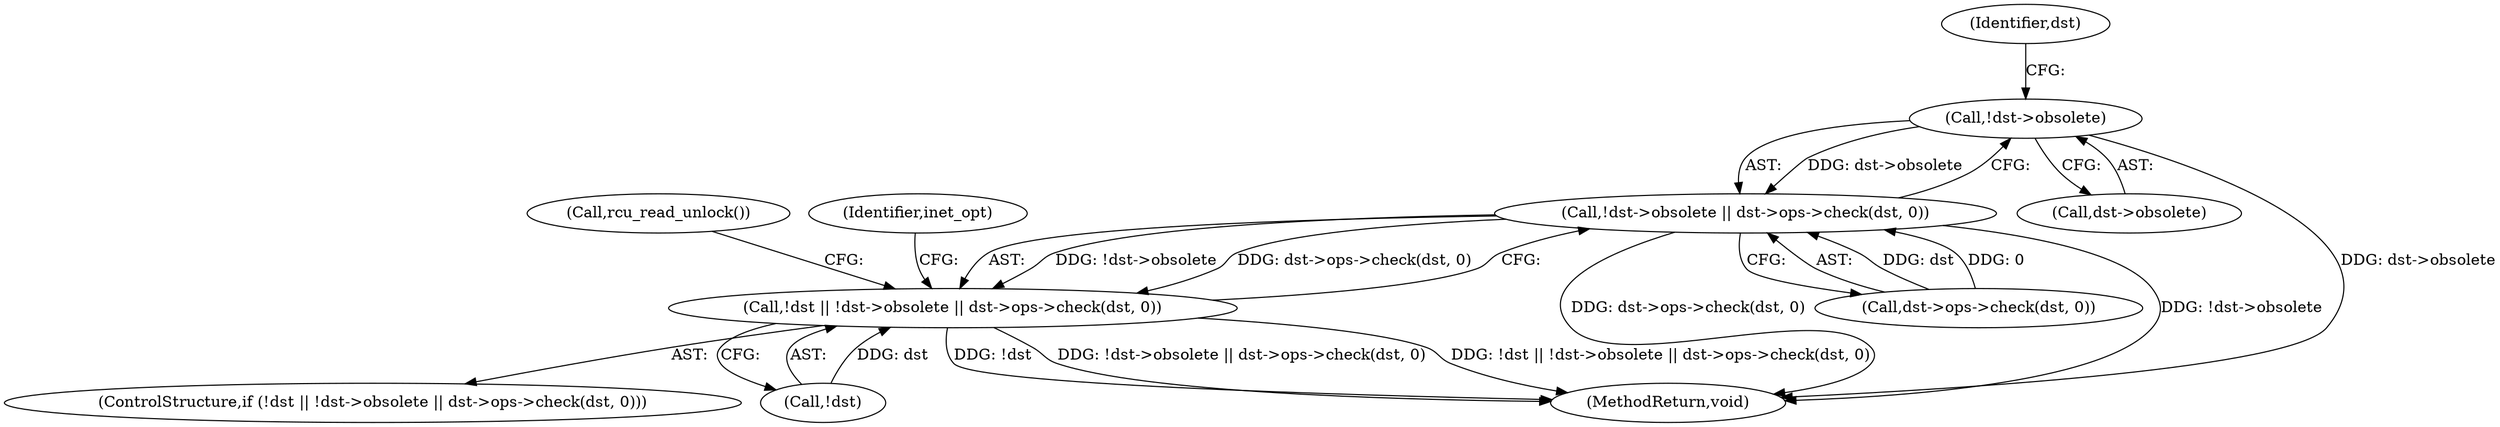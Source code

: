 digraph "0_linux_9709674e68646cee5a24e3000b3558d25412203a@pointer" {
"1000128" [label="(Call,!dst->obsolete)"];
"1000127" [label="(Call,!dst->obsolete || dst->ops->check(dst, 0))"];
"1000124" [label="(Call,!dst || !dst->obsolete || dst->ops->check(dst, 0))"];
"1000127" [label="(Call,!dst->obsolete || dst->ops->check(dst, 0))"];
"1000123" [label="(ControlStructure,if (!dst || !dst->obsolete || dst->ops->check(dst, 0)))"];
"1000125" [label="(Call,!dst)"];
"1000132" [label="(Call,dst->ops->check(dst, 0))"];
"1000129" [label="(Call,dst->obsolete)"];
"1000133" [label="(Identifier,dst)"];
"1000128" [label="(Call,!dst->obsolete)"];
"1000136" [label="(Call,rcu_read_unlock())"];
"1000200" [label="(MethodReturn,void)"];
"1000139" [label="(Identifier,inet_opt)"];
"1000124" [label="(Call,!dst || !dst->obsolete || dst->ops->check(dst, 0))"];
"1000128" -> "1000127"  [label="AST: "];
"1000128" -> "1000129"  [label="CFG: "];
"1000129" -> "1000128"  [label="AST: "];
"1000133" -> "1000128"  [label="CFG: "];
"1000127" -> "1000128"  [label="CFG: "];
"1000128" -> "1000200"  [label="DDG: dst->obsolete"];
"1000128" -> "1000127"  [label="DDG: dst->obsolete"];
"1000127" -> "1000124"  [label="AST: "];
"1000127" -> "1000132"  [label="CFG: "];
"1000132" -> "1000127"  [label="AST: "];
"1000124" -> "1000127"  [label="CFG: "];
"1000127" -> "1000200"  [label="DDG: dst->ops->check(dst, 0)"];
"1000127" -> "1000200"  [label="DDG: !dst->obsolete"];
"1000127" -> "1000124"  [label="DDG: !dst->obsolete"];
"1000127" -> "1000124"  [label="DDG: dst->ops->check(dst, 0)"];
"1000132" -> "1000127"  [label="DDG: dst"];
"1000132" -> "1000127"  [label="DDG: 0"];
"1000124" -> "1000123"  [label="AST: "];
"1000124" -> "1000125"  [label="CFG: "];
"1000125" -> "1000124"  [label="AST: "];
"1000136" -> "1000124"  [label="CFG: "];
"1000139" -> "1000124"  [label="CFG: "];
"1000124" -> "1000200"  [label="DDG: !dst"];
"1000124" -> "1000200"  [label="DDG: !dst->obsolete || dst->ops->check(dst, 0)"];
"1000124" -> "1000200"  [label="DDG: !dst || !dst->obsolete || dst->ops->check(dst, 0)"];
"1000125" -> "1000124"  [label="DDG: dst"];
}

